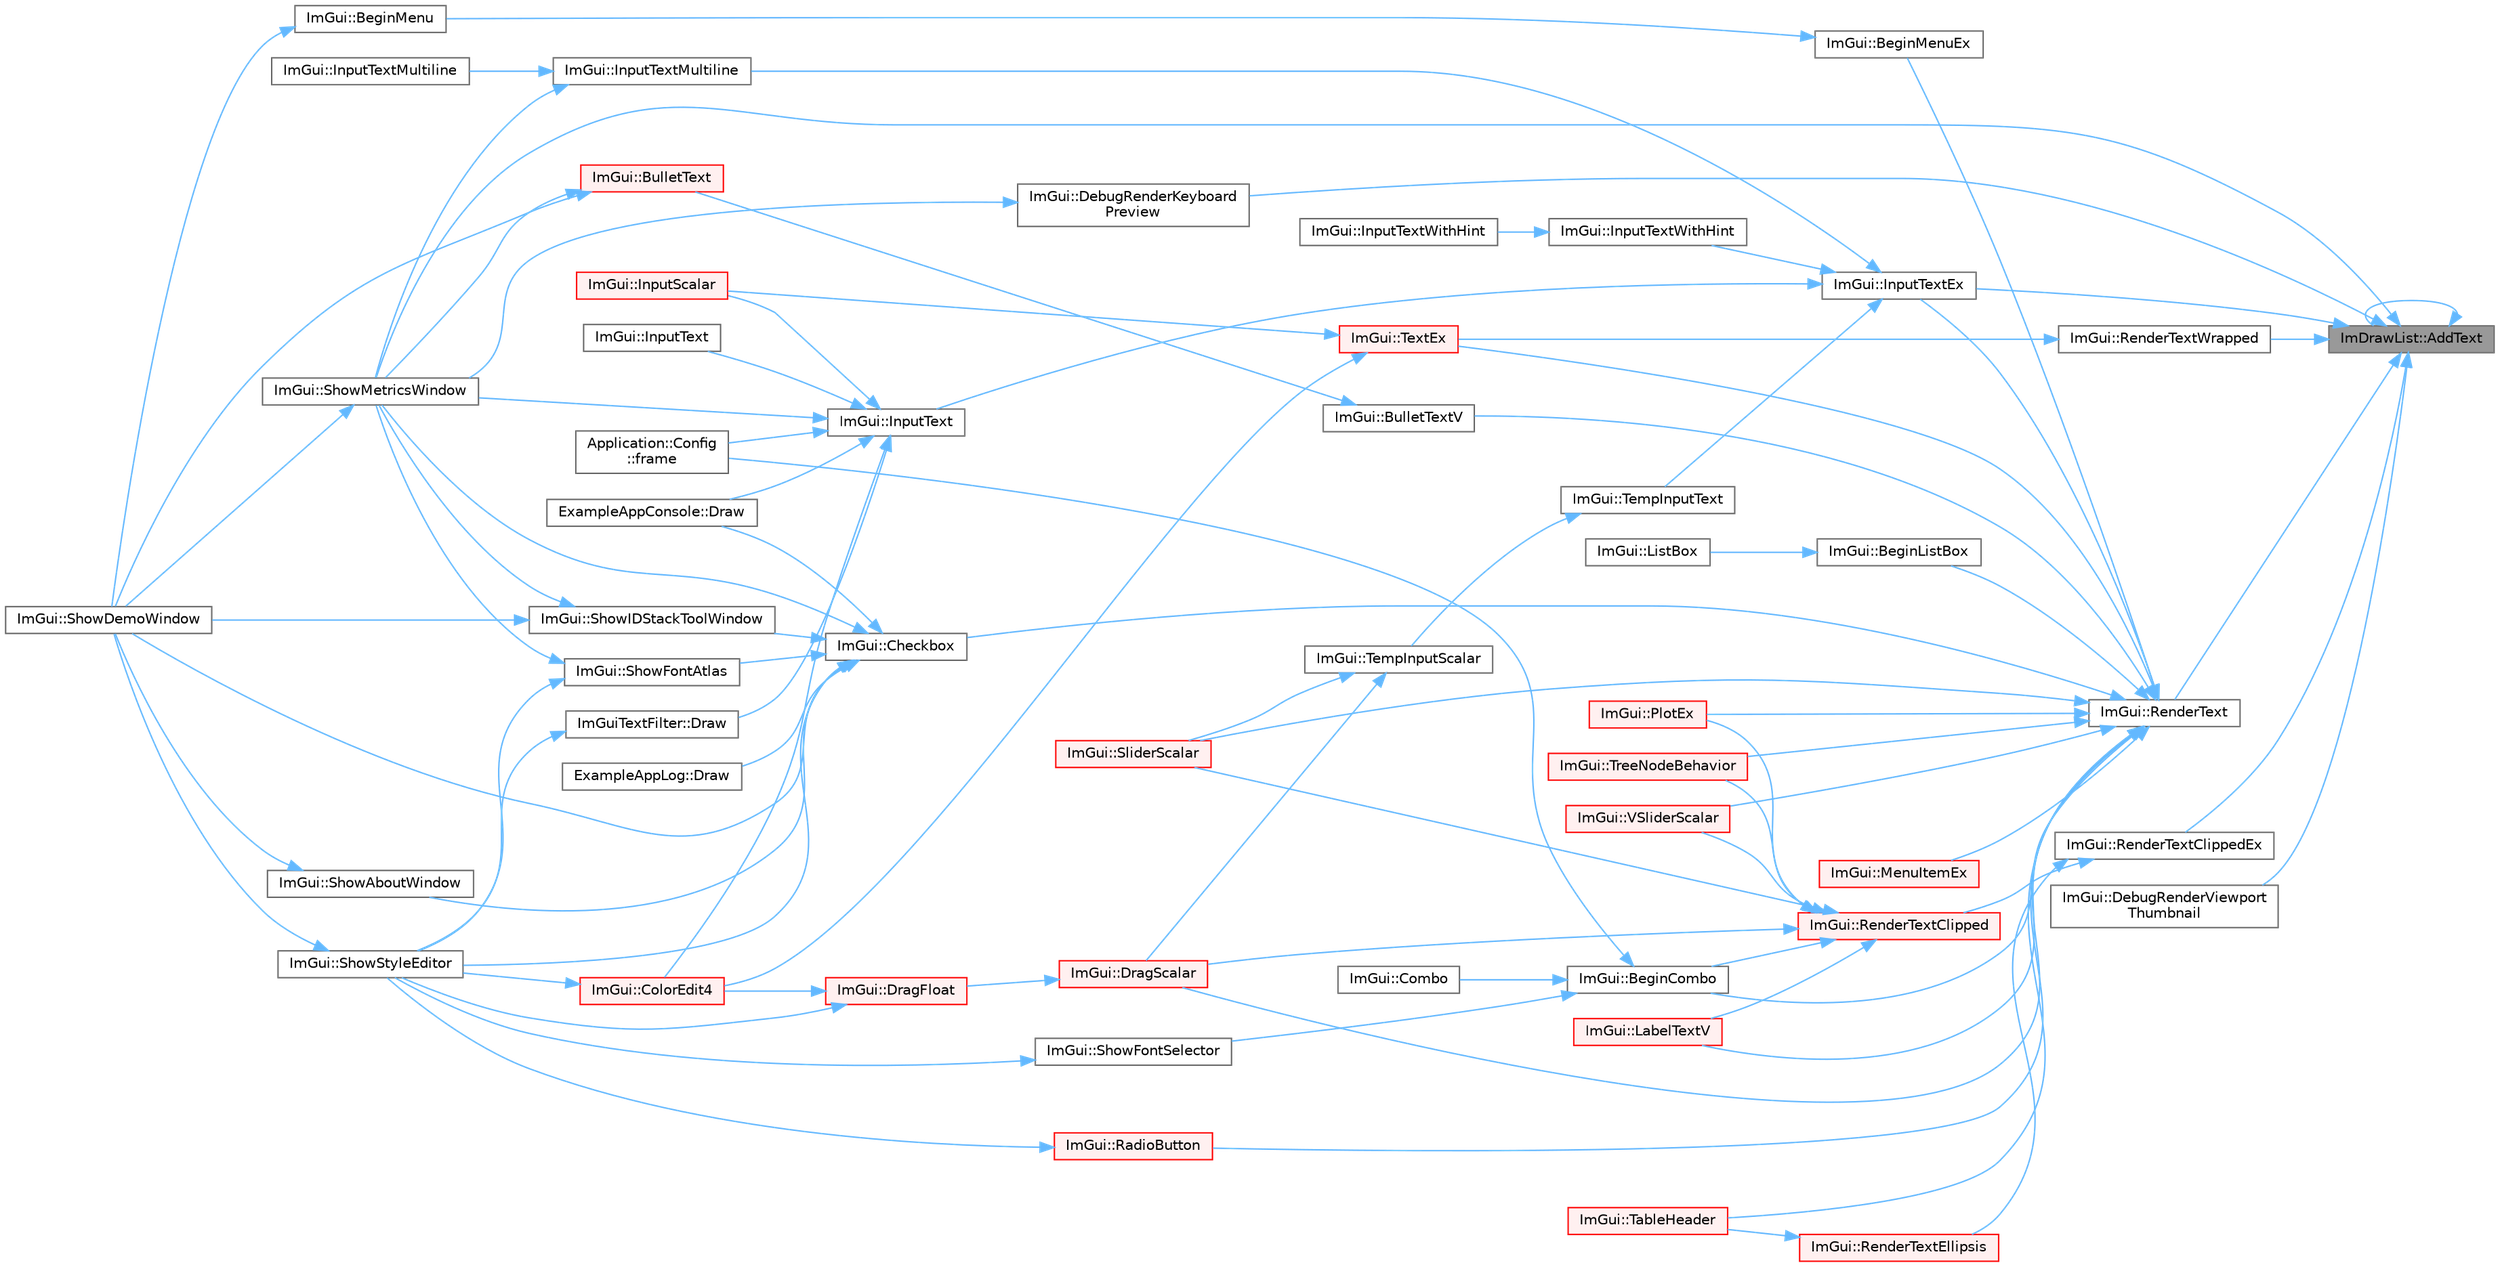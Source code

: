 digraph "ImDrawList::AddText"
{
 // LATEX_PDF_SIZE
  bgcolor="transparent";
  edge [fontname=Helvetica,fontsize=10,labelfontname=Helvetica,labelfontsize=10];
  node [fontname=Helvetica,fontsize=10,shape=box,height=0.2,width=0.4];
  rankdir="RL";
  Node1 [id="Node000001",label="ImDrawList::AddText",height=0.2,width=0.4,color="gray40", fillcolor="grey60", style="filled", fontcolor="black",tooltip=" "];
  Node1 -> Node1 [id="edge1_Node000001_Node000001",dir="back",color="steelblue1",style="solid",tooltip=" "];
  Node1 -> Node2 [id="edge2_Node000001_Node000002",dir="back",color="steelblue1",style="solid",tooltip=" "];
  Node2 [id="Node000002",label="ImGui::DebugRenderKeyboard\lPreview",height=0.2,width=0.4,color="grey40", fillcolor="white", style="filled",URL="$namespace_im_gui.html#a1355ddf2e5435da21acf2a9944b52ab4",tooltip=" "];
  Node2 -> Node3 [id="edge3_Node000002_Node000003",dir="back",color="steelblue1",style="solid",tooltip=" "];
  Node3 [id="Node000003",label="ImGui::ShowMetricsWindow",height=0.2,width=0.4,color="grey40", fillcolor="white", style="filled",URL="$namespace_im_gui.html#afe7a28c6eb52fff3cc27d5a698fea4ff",tooltip=" "];
  Node3 -> Node4 [id="edge4_Node000003_Node000004",dir="back",color="steelblue1",style="solid",tooltip=" "];
  Node4 [id="Node000004",label="ImGui::ShowDemoWindow",height=0.2,width=0.4,color="grey40", fillcolor="white", style="filled",URL="$namespace_im_gui.html#af95643a0ce4893b9e57c12991922fb18",tooltip=" "];
  Node1 -> Node5 [id="edge5_Node000001_Node000005",dir="back",color="steelblue1",style="solid",tooltip=" "];
  Node5 [id="Node000005",label="ImGui::DebugRenderViewport\lThumbnail",height=0.2,width=0.4,color="grey40", fillcolor="white", style="filled",URL="$namespace_im_gui.html#af7de4b5c98ba30dbadce44e1f1066ba8",tooltip=" "];
  Node1 -> Node6 [id="edge6_Node000001_Node000006",dir="back",color="steelblue1",style="solid",tooltip=" "];
  Node6 [id="Node000006",label="ImGui::InputTextEx",height=0.2,width=0.4,color="grey40", fillcolor="white", style="filled",URL="$namespace_im_gui.html#af89af17ecc11653f25fea1e50e195de6",tooltip=" "];
  Node6 -> Node7 [id="edge7_Node000006_Node000007",dir="back",color="steelblue1",style="solid",tooltip=" "];
  Node7 [id="Node000007",label="ImGui::InputText",height=0.2,width=0.4,color="grey40", fillcolor="white", style="filled",URL="$namespace_im_gui.html#aa72b5760a3a206729723a587ac7c8519",tooltip=" "];
  Node7 -> Node8 [id="edge8_Node000007_Node000008",dir="back",color="steelblue1",style="solid",tooltip=" "];
  Node8 [id="Node000008",label="ImGui::ColorEdit4",height=0.2,width=0.4,color="red", fillcolor="#FFF0F0", style="filled",URL="$namespace_im_gui.html#ac3f45e2aa0b1d591cc8a2cdf8b566a45",tooltip=" "];
  Node8 -> Node14 [id="edge9_Node000008_Node000014",dir="back",color="steelblue1",style="solid",tooltip=" "];
  Node14 [id="Node000014",label="ImGui::ShowStyleEditor",height=0.2,width=0.4,color="grey40", fillcolor="white", style="filled",URL="$namespace_im_gui.html#ab2eb3dec78d054fe3feab1c091ec5de5",tooltip=" "];
  Node14 -> Node4 [id="edge10_Node000014_Node000004",dir="back",color="steelblue1",style="solid",tooltip=" "];
  Node7 -> Node15 [id="edge11_Node000007_Node000015",dir="back",color="steelblue1",style="solid",tooltip=" "];
  Node15 [id="Node000015",label="ExampleAppConsole::Draw",height=0.2,width=0.4,color="grey40", fillcolor="white", style="filled",URL="$struct_example_app_console.html#a0518a09c7e8648dd52c7c06df19ac17a",tooltip=" "];
  Node7 -> Node16 [id="edge12_Node000007_Node000016",dir="back",color="steelblue1",style="solid",tooltip=" "];
  Node16 [id="Node000016",label="ImGuiTextFilter::Draw",height=0.2,width=0.4,color="grey40", fillcolor="white", style="filled",URL="$struct_im_gui_text_filter.html#ab93ad5985019ff9d3781606551fc26cc",tooltip=" "];
  Node16 -> Node14 [id="edge13_Node000016_Node000014",dir="back",color="steelblue1",style="solid",tooltip=" "];
  Node7 -> Node17 [id="edge14_Node000007_Node000017",dir="back",color="steelblue1",style="solid",tooltip=" "];
  Node17 [id="Node000017",label="Application::Config\l::frame",height=0.2,width=0.4,color="grey40", fillcolor="white", style="filled",URL="$class_application_1_1_config.html#a291cc3a874949e121dcf83a3f90681bc",tooltip=" "];
  Node7 -> Node18 [id="edge15_Node000007_Node000018",dir="back",color="steelblue1",style="solid",tooltip=" "];
  Node18 [id="Node000018",label="ImGui::InputScalar",height=0.2,width=0.4,color="red", fillcolor="#FFF0F0", style="filled",URL="$namespace_im_gui.html#afdb54540b7480872fbb746f64344b374",tooltip=" "];
  Node7 -> Node30 [id="edge16_Node000007_Node000030",dir="back",color="steelblue1",style="solid",tooltip=" "];
  Node30 [id="Node000030",label="ImGui::InputText",height=0.2,width=0.4,color="grey40", fillcolor="white", style="filled",URL="$namespace_im_gui.html#a27fe05fc98111a29564a22400096b91f",tooltip=" "];
  Node7 -> Node3 [id="edge17_Node000007_Node000003",dir="back",color="steelblue1",style="solid",tooltip=" "];
  Node6 -> Node31 [id="edge18_Node000006_Node000031",dir="back",color="steelblue1",style="solid",tooltip=" "];
  Node31 [id="Node000031",label="ImGui::InputTextMultiline",height=0.2,width=0.4,color="grey40", fillcolor="white", style="filled",URL="$namespace_im_gui.html#a0470693929ed9930cbf5b737577c2414",tooltip=" "];
  Node31 -> Node32 [id="edge19_Node000031_Node000032",dir="back",color="steelblue1",style="solid",tooltip=" "];
  Node32 [id="Node000032",label="ImGui::InputTextMultiline",height=0.2,width=0.4,color="grey40", fillcolor="white", style="filled",URL="$namespace_im_gui.html#af8c6be5f8ecd879edf7fee6769976329",tooltip=" "];
  Node31 -> Node3 [id="edge20_Node000031_Node000003",dir="back",color="steelblue1",style="solid",tooltip=" "];
  Node6 -> Node33 [id="edge21_Node000006_Node000033",dir="back",color="steelblue1",style="solid",tooltip=" "];
  Node33 [id="Node000033",label="ImGui::InputTextWithHint",height=0.2,width=0.4,color="grey40", fillcolor="white", style="filled",URL="$namespace_im_gui.html#aee5a5127f494966ad16e578714e8fac2",tooltip=" "];
  Node33 -> Node34 [id="edge22_Node000033_Node000034",dir="back",color="steelblue1",style="solid",tooltip=" "];
  Node34 [id="Node000034",label="ImGui::InputTextWithHint",height=0.2,width=0.4,color="grey40", fillcolor="white", style="filled",URL="$namespace_im_gui.html#ad95e19f8707e06a0ae8b06374bbe9ec1",tooltip=" "];
  Node6 -> Node35 [id="edge23_Node000006_Node000035",dir="back",color="steelblue1",style="solid",tooltip=" "];
  Node35 [id="Node000035",label="ImGui::TempInputText",height=0.2,width=0.4,color="grey40", fillcolor="white", style="filled",URL="$namespace_im_gui.html#ae85def71d2fcf5409035b583b315964e",tooltip=" "];
  Node35 -> Node36 [id="edge24_Node000035_Node000036",dir="back",color="steelblue1",style="solid",tooltip=" "];
  Node36 [id="Node000036",label="ImGui::TempInputScalar",height=0.2,width=0.4,color="grey40", fillcolor="white", style="filled",URL="$namespace_im_gui.html#a392fed3e7db2a75abf217bf84c6abce9",tooltip=" "];
  Node36 -> Node37 [id="edge25_Node000036_Node000037",dir="back",color="steelblue1",style="solid",tooltip=" "];
  Node37 [id="Node000037",label="ImGui::DragScalar",height=0.2,width=0.4,color="red", fillcolor="#FFF0F0", style="filled",URL="$namespace_im_gui.html#a17d8926e8f44a6d00575b12081c51fe0",tooltip=" "];
  Node37 -> Node38 [id="edge26_Node000037_Node000038",dir="back",color="steelblue1",style="solid",tooltip=" "];
  Node38 [id="Node000038",label="ImGui::DragFloat",height=0.2,width=0.4,color="red", fillcolor="#FFF0F0", style="filled",URL="$namespace_im_gui.html#aab1b20e7bf98aa7bbdb26f8cd3ad91e6",tooltip=" "];
  Node38 -> Node8 [id="edge27_Node000038_Node000008",dir="back",color="steelblue1",style="solid",tooltip=" "];
  Node38 -> Node14 [id="edge28_Node000038_Node000014",dir="back",color="steelblue1",style="solid",tooltip=" "];
  Node36 -> Node51 [id="edge29_Node000036_Node000051",dir="back",color="steelblue1",style="solid",tooltip=" "];
  Node51 [id="Node000051",label="ImGui::SliderScalar",height=0.2,width=0.4,color="red", fillcolor="#FFF0F0", style="filled",URL="$namespace_im_gui.html#afdd7faa9a69f75b8d674cdc207441bea",tooltip=" "];
  Node1 -> Node63 [id="edge30_Node000001_Node000063",dir="back",color="steelblue1",style="solid",tooltip=" "];
  Node63 [id="Node000063",label="ImGui::RenderText",height=0.2,width=0.4,color="grey40", fillcolor="white", style="filled",URL="$namespace_im_gui.html#a9971ce57f2a288ac3a12df886c5550d1",tooltip=" "];
  Node63 -> Node64 [id="edge31_Node000063_Node000064",dir="back",color="steelblue1",style="solid",tooltip=" "];
  Node64 [id="Node000064",label="ImGui::BeginCombo",height=0.2,width=0.4,color="grey40", fillcolor="white", style="filled",URL="$namespace_im_gui.html#aa895095bdc7a2907375c555e245575ea",tooltip=" "];
  Node64 -> Node65 [id="edge32_Node000064_Node000065",dir="back",color="steelblue1",style="solid",tooltip=" "];
  Node65 [id="Node000065",label="ImGui::Combo",height=0.2,width=0.4,color="grey40", fillcolor="white", style="filled",URL="$namespace_im_gui.html#ad530c65e7cdfaf03f4e9b2f4e3fed8fc",tooltip=" "];
  Node64 -> Node17 [id="edge33_Node000064_Node000017",dir="back",color="steelblue1",style="solid",tooltip=" "];
  Node64 -> Node66 [id="edge34_Node000064_Node000066",dir="back",color="steelblue1",style="solid",tooltip=" "];
  Node66 [id="Node000066",label="ImGui::ShowFontSelector",height=0.2,width=0.4,color="grey40", fillcolor="white", style="filled",URL="$namespace_im_gui.html#a0bdce99eef17ef1e1fef40a18bd811ab",tooltip=" "];
  Node66 -> Node14 [id="edge35_Node000066_Node000014",dir="back",color="steelblue1",style="solid",tooltip=" "];
  Node63 -> Node67 [id="edge36_Node000063_Node000067",dir="back",color="steelblue1",style="solid",tooltip=" "];
  Node67 [id="Node000067",label="ImGui::BeginListBox",height=0.2,width=0.4,color="grey40", fillcolor="white", style="filled",URL="$namespace_im_gui.html#a2f37c541760a39c189ebdd86c15b60d9",tooltip=" "];
  Node67 -> Node68 [id="edge37_Node000067_Node000068",dir="back",color="steelblue1",style="solid",tooltip=" "];
  Node68 [id="Node000068",label="ImGui::ListBox",height=0.2,width=0.4,color="grey40", fillcolor="white", style="filled",URL="$namespace_im_gui.html#a94c78076bd40ff548ecd124f95af8710",tooltip=" "];
  Node63 -> Node69 [id="edge38_Node000063_Node000069",dir="back",color="steelblue1",style="solid",tooltip=" "];
  Node69 [id="Node000069",label="ImGui::BeginMenuEx",height=0.2,width=0.4,color="grey40", fillcolor="white", style="filled",URL="$namespace_im_gui.html#a8dc671f87ed281b6445ce6ae4ab25183",tooltip=" "];
  Node69 -> Node70 [id="edge39_Node000069_Node000070",dir="back",color="steelblue1",style="solid",tooltip=" "];
  Node70 [id="Node000070",label="ImGui::BeginMenu",height=0.2,width=0.4,color="grey40", fillcolor="white", style="filled",URL="$namespace_im_gui.html#a1e55711a21f97d5dff919d697d3a7201",tooltip=" "];
  Node70 -> Node4 [id="edge40_Node000070_Node000004",dir="back",color="steelblue1",style="solid",tooltip=" "];
  Node63 -> Node71 [id="edge41_Node000063_Node000071",dir="back",color="steelblue1",style="solid",tooltip=" "];
  Node71 [id="Node000071",label="ImGui::BulletTextV",height=0.2,width=0.4,color="grey40", fillcolor="white", style="filled",URL="$namespace_im_gui.html#af8f4b5e96c745e205974857f9a584583",tooltip=" "];
  Node71 -> Node72 [id="edge42_Node000071_Node000072",dir="back",color="steelblue1",style="solid",tooltip=" "];
  Node72 [id="Node000072",label="ImGui::BulletText",height=0.2,width=0.4,color="red", fillcolor="#FFF0F0", style="filled",URL="$namespace_im_gui.html#af8d34d563b17c683943a0fa7bf5807bc",tooltip=" "];
  Node72 -> Node4 [id="edge43_Node000072_Node000004",dir="back",color="steelblue1",style="solid",tooltip=" "];
  Node72 -> Node3 [id="edge44_Node000072_Node000003",dir="back",color="steelblue1",style="solid",tooltip=" "];
  Node63 -> Node83 [id="edge45_Node000063_Node000083",dir="back",color="steelblue1",style="solid",tooltip=" "];
  Node83 [id="Node000083",label="ImGui::Checkbox",height=0.2,width=0.4,color="grey40", fillcolor="white", style="filled",URL="$namespace_im_gui.html#a57d73c1d0ef807fef734d91024092027",tooltip=" "];
  Node83 -> Node15 [id="edge46_Node000083_Node000015",dir="back",color="steelblue1",style="solid",tooltip=" "];
  Node83 -> Node84 [id="edge47_Node000083_Node000084",dir="back",color="steelblue1",style="solid",tooltip=" "];
  Node84 [id="Node000084",label="ExampleAppLog::Draw",height=0.2,width=0.4,color="grey40", fillcolor="white", style="filled",URL="$struct_example_app_log.html#a5ad3a4bdb89171b84aeaff96948a1f77",tooltip=" "];
  Node83 -> Node85 [id="edge48_Node000083_Node000085",dir="back",color="steelblue1",style="solid",tooltip=" "];
  Node85 [id="Node000085",label="ImGui::ShowAboutWindow",height=0.2,width=0.4,color="grey40", fillcolor="white", style="filled",URL="$namespace_im_gui.html#ac297462e33309d0540fa459bccdc9304",tooltip=" "];
  Node85 -> Node4 [id="edge49_Node000085_Node000004",dir="back",color="steelblue1",style="solid",tooltip=" "];
  Node83 -> Node4 [id="edge50_Node000083_Node000004",dir="back",color="steelblue1",style="solid",tooltip=" "];
  Node83 -> Node40 [id="edge51_Node000083_Node000040",dir="back",color="steelblue1",style="solid",tooltip=" "];
  Node40 [id="Node000040",label="ImGui::ShowFontAtlas",height=0.2,width=0.4,color="grey40", fillcolor="white", style="filled",URL="$namespace_im_gui.html#acab51ec2b39577845309f24535381038",tooltip=" "];
  Node40 -> Node3 [id="edge52_Node000040_Node000003",dir="back",color="steelblue1",style="solid",tooltip=" "];
  Node40 -> Node14 [id="edge53_Node000040_Node000014",dir="back",color="steelblue1",style="solid",tooltip=" "];
  Node83 -> Node86 [id="edge54_Node000083_Node000086",dir="back",color="steelblue1",style="solid",tooltip=" "];
  Node86 [id="Node000086",label="ImGui::ShowIDStackToolWindow",height=0.2,width=0.4,color="grey40", fillcolor="white", style="filled",URL="$namespace_im_gui.html#ab4a87bf4a874a8e5872b60b4a9b1d99e",tooltip=" "];
  Node86 -> Node4 [id="edge55_Node000086_Node000004",dir="back",color="steelblue1",style="solid",tooltip=" "];
  Node86 -> Node3 [id="edge56_Node000086_Node000003",dir="back",color="steelblue1",style="solid",tooltip=" "];
  Node83 -> Node3 [id="edge57_Node000083_Node000003",dir="back",color="steelblue1",style="solid",tooltip=" "];
  Node83 -> Node14 [id="edge58_Node000083_Node000014",dir="back",color="steelblue1",style="solid",tooltip=" "];
  Node63 -> Node37 [id="edge59_Node000063_Node000037",dir="back",color="steelblue1",style="solid",tooltip=" "];
  Node63 -> Node6 [id="edge60_Node000063_Node000006",dir="back",color="steelblue1",style="solid",tooltip=" "];
  Node63 -> Node87 [id="edge61_Node000063_Node000087",dir="back",color="steelblue1",style="solid",tooltip=" "];
  Node87 [id="Node000087",label="ImGui::LabelTextV",height=0.2,width=0.4,color="red", fillcolor="#FFF0F0", style="filled",URL="$namespace_im_gui.html#a55e5a7edb676a8f5cd7f65443138a8a0",tooltip=" "];
  Node63 -> Node89 [id="edge62_Node000063_Node000089",dir="back",color="steelblue1",style="solid",tooltip=" "];
  Node89 [id="Node000089",label="ImGui::MenuItemEx",height=0.2,width=0.4,color="red", fillcolor="#FFF0F0", style="filled",URL="$namespace_im_gui.html#ab5e6e4c78805615fb4d26d4918031f9c",tooltip=" "];
  Node63 -> Node105 [id="edge63_Node000063_Node000105",dir="back",color="steelblue1",style="solid",tooltip=" "];
  Node105 [id="Node000105",label="ImGui::PlotEx",height=0.2,width=0.4,color="red", fillcolor="#FFF0F0", style="filled",URL="$namespace_im_gui.html#afb3147b9a00e396e0b11a1bfe24b8f42",tooltip=" "];
  Node63 -> Node110 [id="edge64_Node000063_Node000110",dir="back",color="steelblue1",style="solid",tooltip=" "];
  Node110 [id="Node000110",label="ImGui::RadioButton",height=0.2,width=0.4,color="red", fillcolor="#FFF0F0", style="filled",URL="$namespace_im_gui.html#a6b146763845cbad5a4144772279631bc",tooltip=" "];
  Node110 -> Node14 [id="edge65_Node000110_Node000014",dir="back",color="steelblue1",style="solid",tooltip=" "];
  Node63 -> Node51 [id="edge66_Node000063_Node000051",dir="back",color="steelblue1",style="solid",tooltip=" "];
  Node63 -> Node113 [id="edge67_Node000063_Node000113",dir="back",color="steelblue1",style="solid",tooltip=" "];
  Node113 [id="Node000113",label="ImGui::TableHeader",height=0.2,width=0.4,color="red", fillcolor="#FFF0F0", style="filled",URL="$namespace_im_gui.html#ae51bc07bc518779f58def3c0e2d0045c",tooltip=" "];
  Node63 -> Node114 [id="edge68_Node000063_Node000114",dir="back",color="steelblue1",style="solid",tooltip=" "];
  Node114 [id="Node000114",label="ImGui::TextEx",height=0.2,width=0.4,color="red", fillcolor="#FFF0F0", style="filled",URL="$namespace_im_gui.html#aae6420fec03511fd478d9108f31e6b5f",tooltip=" "];
  Node114 -> Node8 [id="edge69_Node000114_Node000008",dir="back",color="steelblue1",style="solid",tooltip=" "];
  Node114 -> Node18 [id="edge70_Node000114_Node000018",dir="back",color="steelblue1",style="solid",tooltip=" "];
  Node63 -> Node151 [id="edge71_Node000063_Node000151",dir="back",color="steelblue1",style="solid",tooltip=" "];
  Node151 [id="Node000151",label="ImGui::TreeNodeBehavior",height=0.2,width=0.4,color="red", fillcolor="#FFF0F0", style="filled",URL="$namespace_im_gui.html#a918eabf70d288e93b2519ee1eac2c0b4",tooltip=" "];
  Node63 -> Node164 [id="edge72_Node000063_Node000164",dir="back",color="steelblue1",style="solid",tooltip=" "];
  Node164 [id="Node000164",label="ImGui::VSliderScalar",height=0.2,width=0.4,color="red", fillcolor="#FFF0F0", style="filled",URL="$namespace_im_gui.html#a6ad24ca37a530d43f9d1c727d94e4829",tooltip=" "];
  Node1 -> Node167 [id="edge73_Node000001_Node000167",dir="back",color="steelblue1",style="solid",tooltip=" "];
  Node167 [id="Node000167",label="ImGui::RenderTextClippedEx",height=0.2,width=0.4,color="grey40", fillcolor="white", style="filled",URL="$namespace_im_gui.html#a6ff0aaef091d39b0e2e2f6afeb647b34",tooltip=" "];
  Node167 -> Node168 [id="edge74_Node000167_Node000168",dir="back",color="steelblue1",style="solid",tooltip=" "];
  Node168 [id="Node000168",label="ImGui::RenderTextClipped",height=0.2,width=0.4,color="red", fillcolor="#FFF0F0", style="filled",URL="$namespace_im_gui.html#ab362eafae794c7364a6b96ea06f38eb9",tooltip=" "];
  Node168 -> Node64 [id="edge75_Node000168_Node000064",dir="back",color="steelblue1",style="solid",tooltip=" "];
  Node168 -> Node37 [id="edge76_Node000168_Node000037",dir="back",color="steelblue1",style="solid",tooltip=" "];
  Node168 -> Node87 [id="edge77_Node000168_Node000087",dir="back",color="steelblue1",style="solid",tooltip=" "];
  Node168 -> Node105 [id="edge78_Node000168_Node000105",dir="back",color="steelblue1",style="solid",tooltip=" "];
  Node168 -> Node51 [id="edge79_Node000168_Node000051",dir="back",color="steelblue1",style="solid",tooltip=" "];
  Node168 -> Node151 [id="edge80_Node000168_Node000151",dir="back",color="steelblue1",style="solid",tooltip=" "];
  Node168 -> Node164 [id="edge81_Node000168_Node000164",dir="back",color="steelblue1",style="solid",tooltip=" "];
  Node167 -> Node172 [id="edge82_Node000167_Node000172",dir="back",color="steelblue1",style="solid",tooltip=" "];
  Node172 [id="Node000172",label="ImGui::RenderTextEllipsis",height=0.2,width=0.4,color="red", fillcolor="#FFF0F0", style="filled",URL="$namespace_im_gui.html#a029bab9f4602be86178307b168975a6d",tooltip=" "];
  Node172 -> Node113 [id="edge83_Node000172_Node000113",dir="back",color="steelblue1",style="solid",tooltip=" "];
  Node1 -> Node176 [id="edge84_Node000001_Node000176",dir="back",color="steelblue1",style="solid",tooltip=" "];
  Node176 [id="Node000176",label="ImGui::RenderTextWrapped",height=0.2,width=0.4,color="grey40", fillcolor="white", style="filled",URL="$namespace_im_gui.html#aa483b40f6899e1b289b4bf6c2673d1d2",tooltip=" "];
  Node176 -> Node114 [id="edge85_Node000176_Node000114",dir="back",color="steelblue1",style="solid",tooltip=" "];
  Node1 -> Node3 [id="edge86_Node000001_Node000003",dir="back",color="steelblue1",style="solid",tooltip=" "];
}
